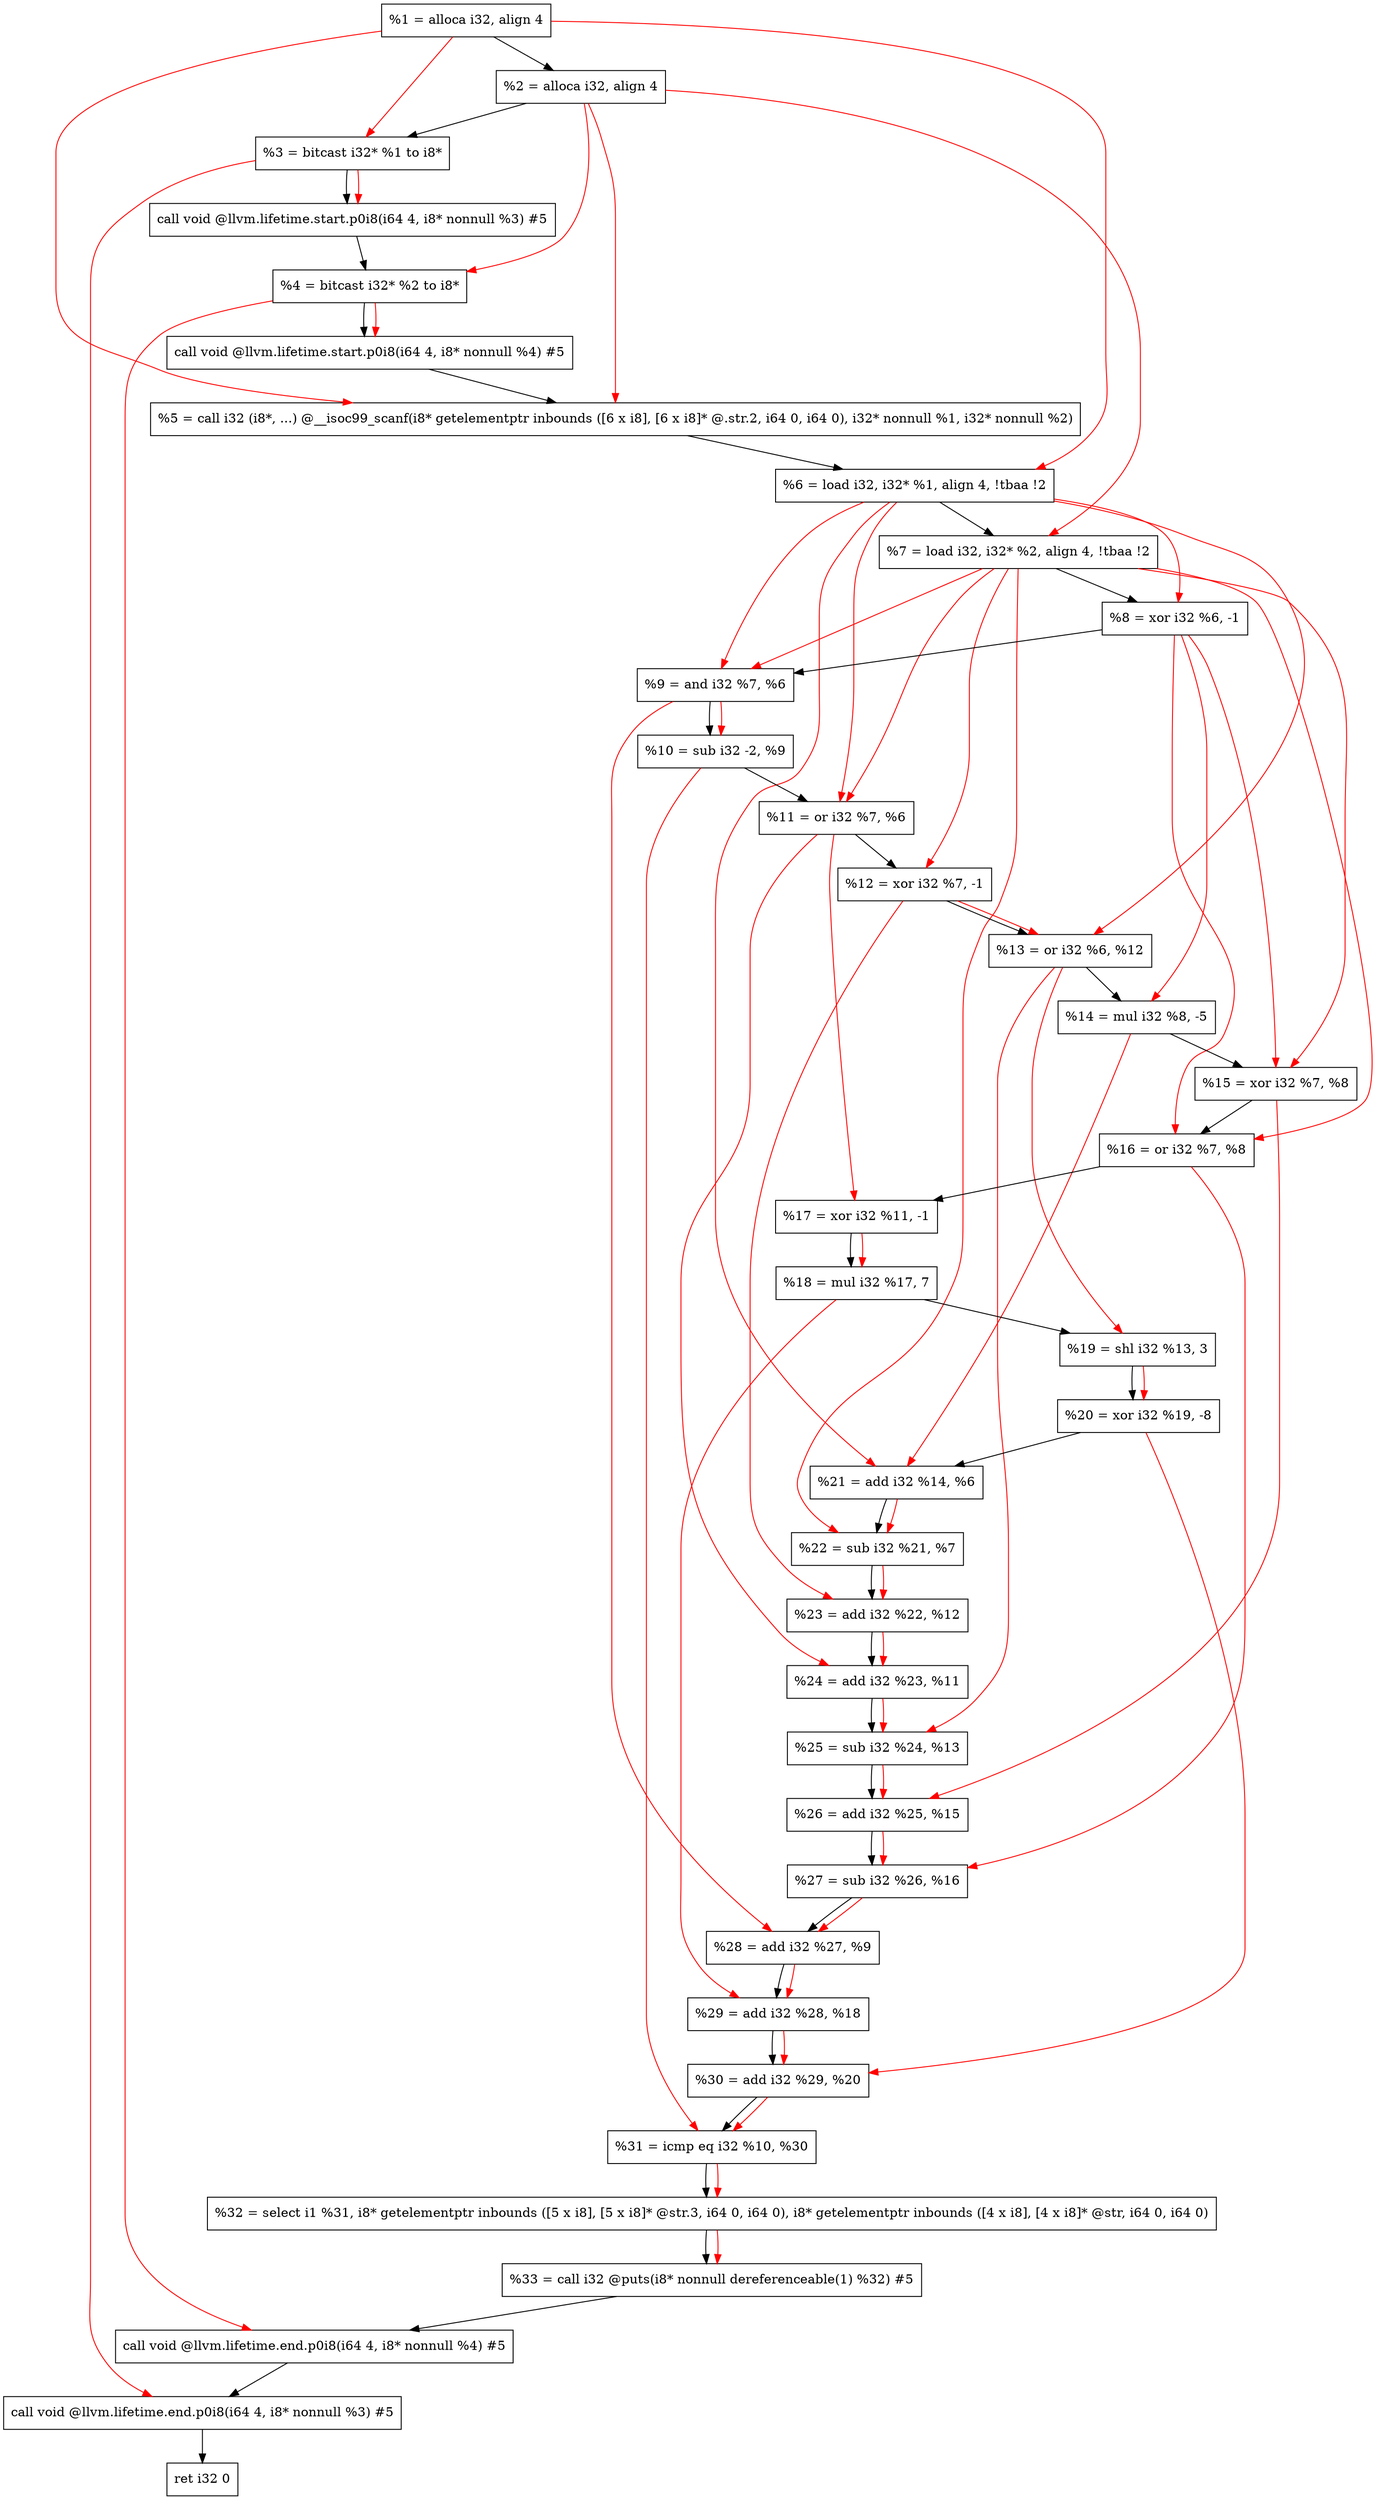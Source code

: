 digraph "DFG for'main' function" {
	Node0xc90d58[shape=record, label="  %1 = alloca i32, align 4"];
	Node0xc90e08[shape=record, label="  %2 = alloca i32, align 4"];
	Node0xc90e98[shape=record, label="  %3 = bitcast i32* %1 to i8*"];
	Node0xc912f8[shape=record, label="  call void @llvm.lifetime.start.p0i8(i64 4, i8* nonnull %3) #5"];
	Node0xc913d8[shape=record, label="  %4 = bitcast i32* %2 to i8*"];
	Node0xc914f8[shape=record, label="  call void @llvm.lifetime.start.p0i8(i64 4, i8* nonnull %4) #5"];
	Node0xc91730[shape=record, label="  %5 = call i32 (i8*, ...) @__isoc99_scanf(i8* getelementptr inbounds ([6 x i8], [6 x i8]* @.str.2, i64 0, i64 0), i32* nonnull %1, i32* nonnull %2)"];
	Node0xc917e8[shape=record, label="  %6 = load i32, i32* %1, align 4, !tbaa !2"];
	Node0xc92758[shape=record, label="  %7 = load i32, i32* %2, align 4, !tbaa !2"];
	Node0xc92de0[shape=record, label="  %8 = xor i32 %6, -1"];
	Node0xc92e50[shape=record, label="  %9 = and i32 %7, %6"];
	Node0xc92ec0[shape=record, label="  %10 = sub i32 -2, %9"];
	Node0xc92f30[shape=record, label="  %11 = or i32 %7, %6"];
	Node0xc92fa0[shape=record, label="  %12 = xor i32 %7, -1"];
	Node0xc93010[shape=record, label="  %13 = or i32 %6, %12"];
	Node0xc93080[shape=record, label="  %14 = mul i32 %8, -5"];
	Node0xc930f0[shape=record, label="  %15 = xor i32 %7, %8"];
	Node0xc93160[shape=record, label="  %16 = or i32 %7, %8"];
	Node0xc931d0[shape=record, label="  %17 = xor i32 %11, -1"];
	Node0xc93240[shape=record, label="  %18 = mul i32 %17, 7"];
	Node0xc932b0[shape=record, label="  %19 = shl i32 %13, 3"];
	Node0xc93320[shape=record, label="  %20 = xor i32 %19, -8"];
	Node0xc93390[shape=record, label="  %21 = add i32 %14, %6"];
	Node0xc93400[shape=record, label="  %22 = sub i32 %21, %7"];
	Node0xc93470[shape=record, label="  %23 = add i32 %22, %12"];
	Node0xc934e0[shape=record, label="  %24 = add i32 %23, %11"];
	Node0xc93550[shape=record, label="  %25 = sub i32 %24, %13"];
	Node0xc935c0[shape=record, label="  %26 = add i32 %25, %15"];
	Node0xc93630[shape=record, label="  %27 = sub i32 %26, %16"];
	Node0xc936a0[shape=record, label="  %28 = add i32 %27, %9"];
	Node0xc93710[shape=record, label="  %29 = add i32 %28, %18"];
	Node0xc93780[shape=record, label="  %30 = add i32 %29, %20"];
	Node0xc937f0[shape=record, label="  %31 = icmp eq i32 %10, %30"];
	Node0xc319d8[shape=record, label="  %32 = select i1 %31, i8* getelementptr inbounds ([5 x i8], [5 x i8]* @str.3, i64 0, i64 0), i8* getelementptr inbounds ([4 x i8], [4 x i8]* @str, i64 0, i64 0)"];
	Node0xc93a90[shape=record, label="  %33 = call i32 @puts(i8* nonnull dereferenceable(1) %32) #5"];
	Node0xc93ce8[shape=record, label="  call void @llvm.lifetime.end.p0i8(i64 4, i8* nonnull %4) #5"];
	Node0xc93e48[shape=record, label="  call void @llvm.lifetime.end.p0i8(i64 4, i8* nonnull %3) #5"];
	Node0xc93f08[shape=record, label="  ret i32 0"];
	Node0xc90d58 -> Node0xc90e08;
	Node0xc90e08 -> Node0xc90e98;
	Node0xc90e98 -> Node0xc912f8;
	Node0xc912f8 -> Node0xc913d8;
	Node0xc913d8 -> Node0xc914f8;
	Node0xc914f8 -> Node0xc91730;
	Node0xc91730 -> Node0xc917e8;
	Node0xc917e8 -> Node0xc92758;
	Node0xc92758 -> Node0xc92de0;
	Node0xc92de0 -> Node0xc92e50;
	Node0xc92e50 -> Node0xc92ec0;
	Node0xc92ec0 -> Node0xc92f30;
	Node0xc92f30 -> Node0xc92fa0;
	Node0xc92fa0 -> Node0xc93010;
	Node0xc93010 -> Node0xc93080;
	Node0xc93080 -> Node0xc930f0;
	Node0xc930f0 -> Node0xc93160;
	Node0xc93160 -> Node0xc931d0;
	Node0xc931d0 -> Node0xc93240;
	Node0xc93240 -> Node0xc932b0;
	Node0xc932b0 -> Node0xc93320;
	Node0xc93320 -> Node0xc93390;
	Node0xc93390 -> Node0xc93400;
	Node0xc93400 -> Node0xc93470;
	Node0xc93470 -> Node0xc934e0;
	Node0xc934e0 -> Node0xc93550;
	Node0xc93550 -> Node0xc935c0;
	Node0xc935c0 -> Node0xc93630;
	Node0xc93630 -> Node0xc936a0;
	Node0xc936a0 -> Node0xc93710;
	Node0xc93710 -> Node0xc93780;
	Node0xc93780 -> Node0xc937f0;
	Node0xc937f0 -> Node0xc319d8;
	Node0xc319d8 -> Node0xc93a90;
	Node0xc93a90 -> Node0xc93ce8;
	Node0xc93ce8 -> Node0xc93e48;
	Node0xc93e48 -> Node0xc93f08;
edge [color=red]
	Node0xc90d58 -> Node0xc90e98;
	Node0xc90e98 -> Node0xc912f8;
	Node0xc90e08 -> Node0xc913d8;
	Node0xc913d8 -> Node0xc914f8;
	Node0xc90d58 -> Node0xc91730;
	Node0xc90e08 -> Node0xc91730;
	Node0xc90d58 -> Node0xc917e8;
	Node0xc90e08 -> Node0xc92758;
	Node0xc917e8 -> Node0xc92de0;
	Node0xc92758 -> Node0xc92e50;
	Node0xc917e8 -> Node0xc92e50;
	Node0xc92e50 -> Node0xc92ec0;
	Node0xc92758 -> Node0xc92f30;
	Node0xc917e8 -> Node0xc92f30;
	Node0xc92758 -> Node0xc92fa0;
	Node0xc917e8 -> Node0xc93010;
	Node0xc92fa0 -> Node0xc93010;
	Node0xc92de0 -> Node0xc93080;
	Node0xc92758 -> Node0xc930f0;
	Node0xc92de0 -> Node0xc930f0;
	Node0xc92758 -> Node0xc93160;
	Node0xc92de0 -> Node0xc93160;
	Node0xc92f30 -> Node0xc931d0;
	Node0xc931d0 -> Node0xc93240;
	Node0xc93010 -> Node0xc932b0;
	Node0xc932b0 -> Node0xc93320;
	Node0xc93080 -> Node0xc93390;
	Node0xc917e8 -> Node0xc93390;
	Node0xc93390 -> Node0xc93400;
	Node0xc92758 -> Node0xc93400;
	Node0xc93400 -> Node0xc93470;
	Node0xc92fa0 -> Node0xc93470;
	Node0xc93470 -> Node0xc934e0;
	Node0xc92f30 -> Node0xc934e0;
	Node0xc934e0 -> Node0xc93550;
	Node0xc93010 -> Node0xc93550;
	Node0xc93550 -> Node0xc935c0;
	Node0xc930f0 -> Node0xc935c0;
	Node0xc935c0 -> Node0xc93630;
	Node0xc93160 -> Node0xc93630;
	Node0xc93630 -> Node0xc936a0;
	Node0xc92e50 -> Node0xc936a0;
	Node0xc936a0 -> Node0xc93710;
	Node0xc93240 -> Node0xc93710;
	Node0xc93710 -> Node0xc93780;
	Node0xc93320 -> Node0xc93780;
	Node0xc92ec0 -> Node0xc937f0;
	Node0xc93780 -> Node0xc937f0;
	Node0xc937f0 -> Node0xc319d8;
	Node0xc319d8 -> Node0xc93a90;
	Node0xc913d8 -> Node0xc93ce8;
	Node0xc90e98 -> Node0xc93e48;
}
